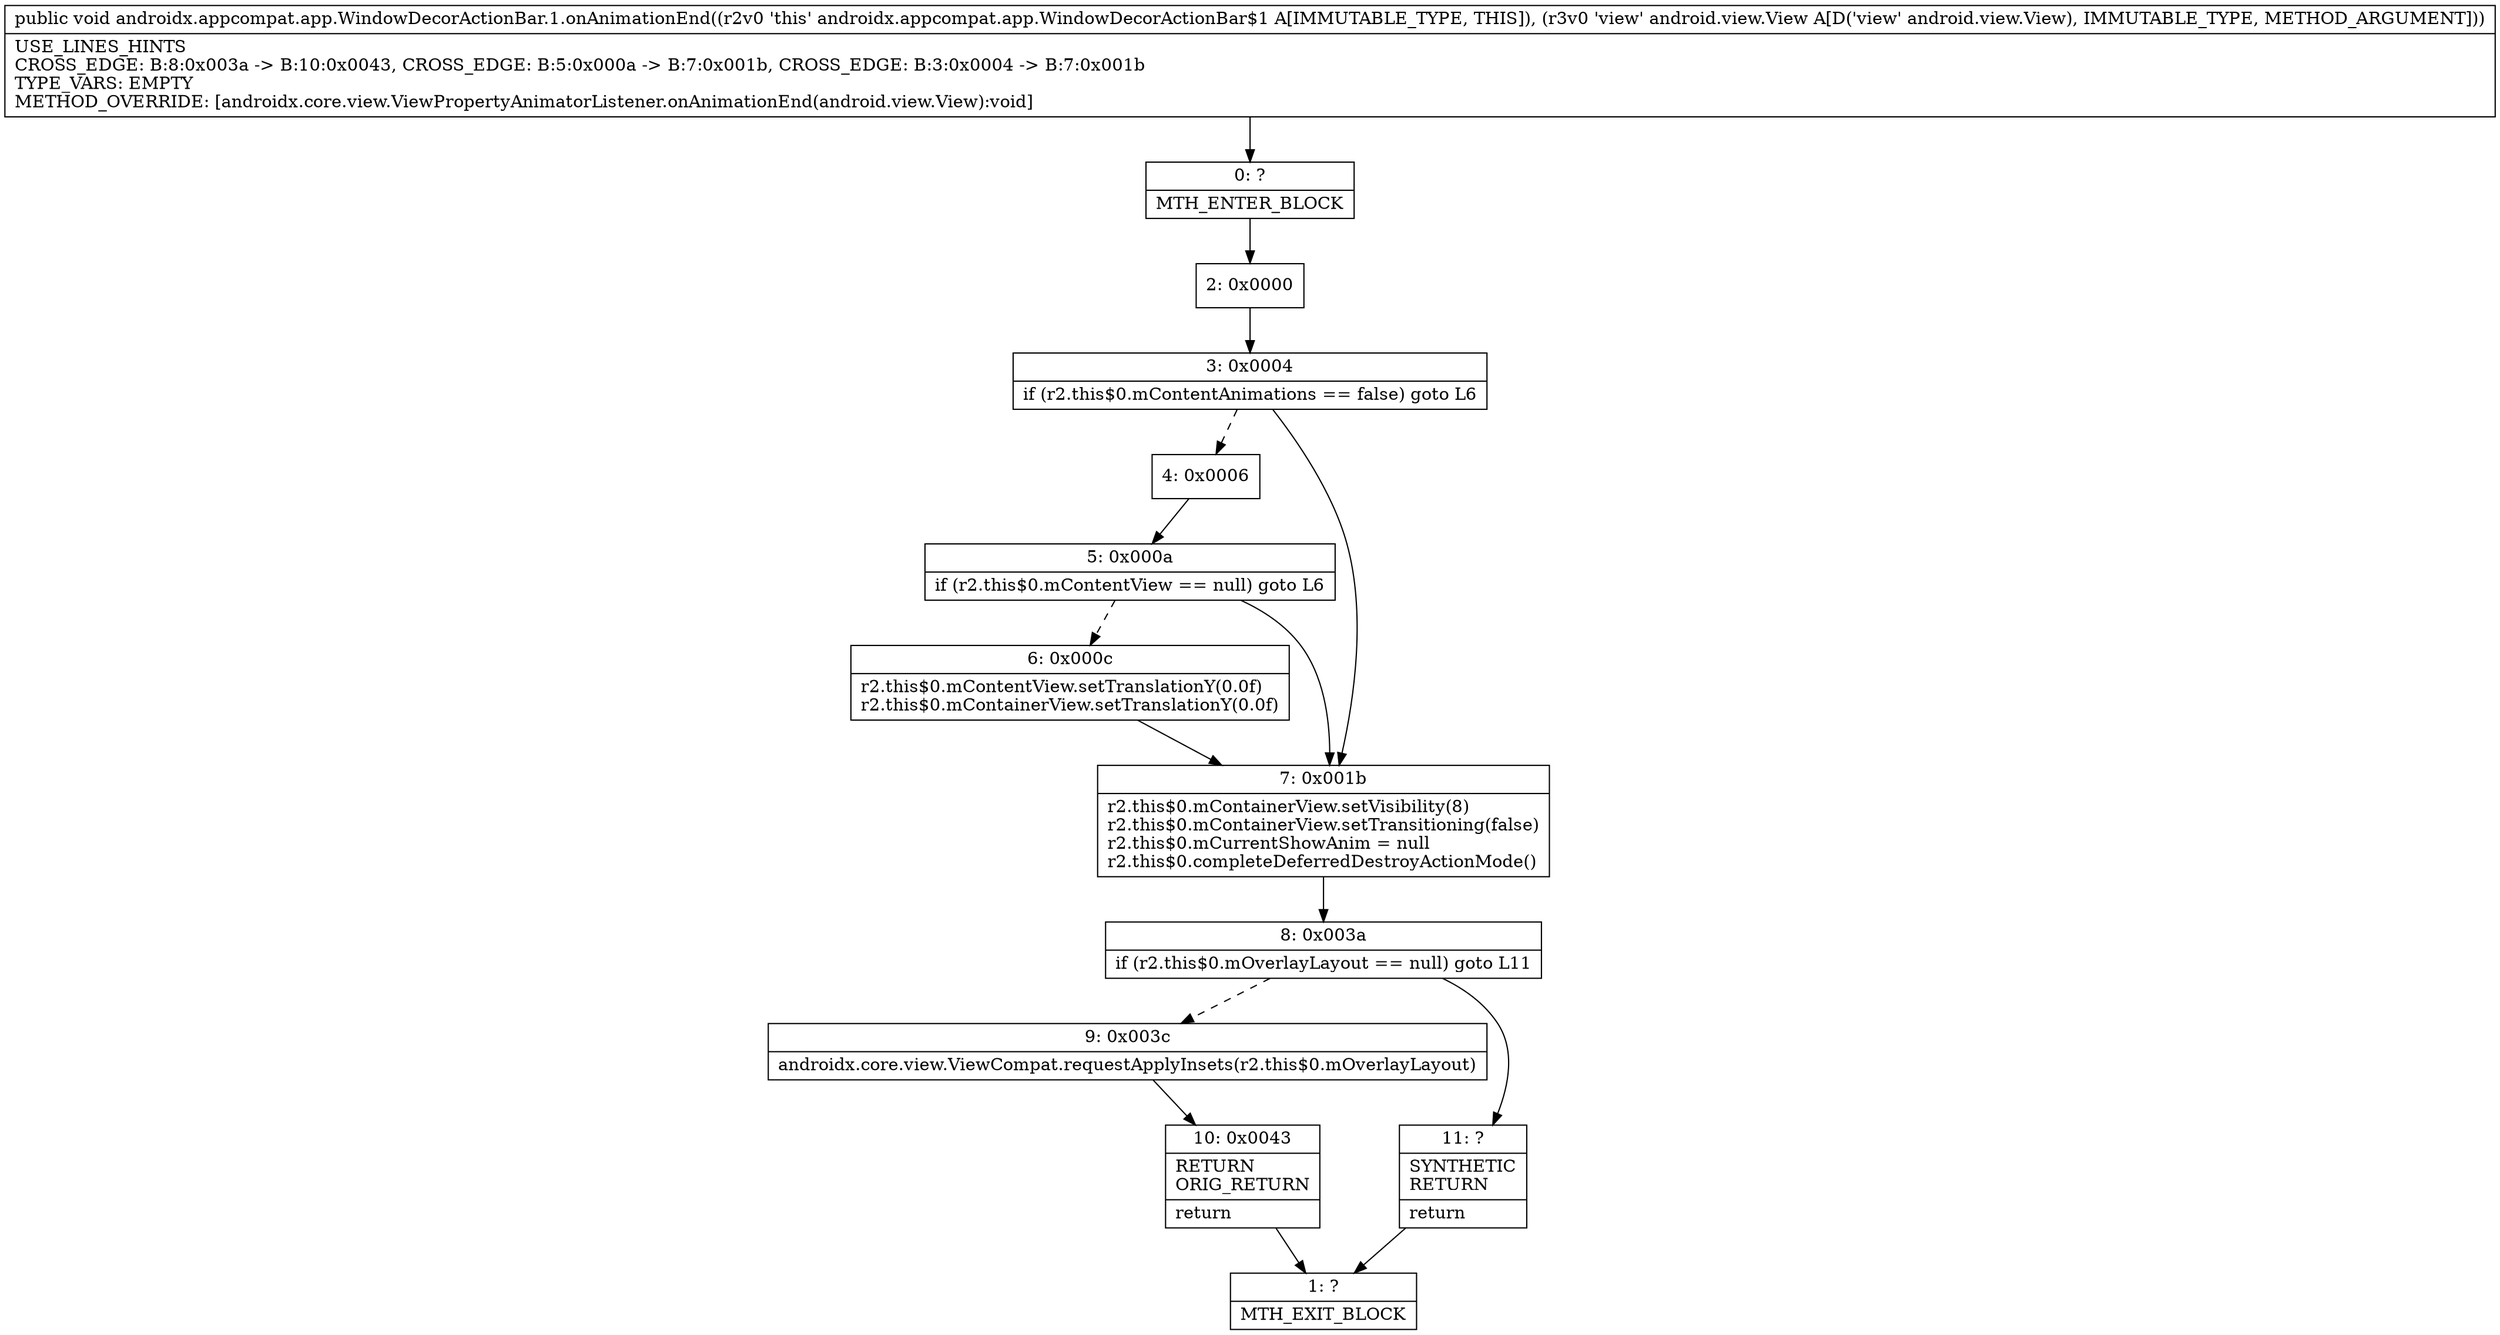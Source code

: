 digraph "CFG forandroidx.appcompat.app.WindowDecorActionBar.1.onAnimationEnd(Landroid\/view\/View;)V" {
Node_0 [shape=record,label="{0\:\ ?|MTH_ENTER_BLOCK\l}"];
Node_2 [shape=record,label="{2\:\ 0x0000}"];
Node_3 [shape=record,label="{3\:\ 0x0004|if (r2.this$0.mContentAnimations == false) goto L6\l}"];
Node_4 [shape=record,label="{4\:\ 0x0006}"];
Node_5 [shape=record,label="{5\:\ 0x000a|if (r2.this$0.mContentView == null) goto L6\l}"];
Node_6 [shape=record,label="{6\:\ 0x000c|r2.this$0.mContentView.setTranslationY(0.0f)\lr2.this$0.mContainerView.setTranslationY(0.0f)\l}"];
Node_7 [shape=record,label="{7\:\ 0x001b|r2.this$0.mContainerView.setVisibility(8)\lr2.this$0.mContainerView.setTransitioning(false)\lr2.this$0.mCurrentShowAnim = null\lr2.this$0.completeDeferredDestroyActionMode()\l}"];
Node_8 [shape=record,label="{8\:\ 0x003a|if (r2.this$0.mOverlayLayout == null) goto L11\l}"];
Node_9 [shape=record,label="{9\:\ 0x003c|androidx.core.view.ViewCompat.requestApplyInsets(r2.this$0.mOverlayLayout)\l}"];
Node_10 [shape=record,label="{10\:\ 0x0043|RETURN\lORIG_RETURN\l|return\l}"];
Node_1 [shape=record,label="{1\:\ ?|MTH_EXIT_BLOCK\l}"];
Node_11 [shape=record,label="{11\:\ ?|SYNTHETIC\lRETURN\l|return\l}"];
MethodNode[shape=record,label="{public void androidx.appcompat.app.WindowDecorActionBar.1.onAnimationEnd((r2v0 'this' androidx.appcompat.app.WindowDecorActionBar$1 A[IMMUTABLE_TYPE, THIS]), (r3v0 'view' android.view.View A[D('view' android.view.View), IMMUTABLE_TYPE, METHOD_ARGUMENT]))  | USE_LINES_HINTS\lCROSS_EDGE: B:8:0x003a \-\> B:10:0x0043, CROSS_EDGE: B:5:0x000a \-\> B:7:0x001b, CROSS_EDGE: B:3:0x0004 \-\> B:7:0x001b\lTYPE_VARS: EMPTY\lMETHOD_OVERRIDE: [androidx.core.view.ViewPropertyAnimatorListener.onAnimationEnd(android.view.View):void]\l}"];
MethodNode -> Node_0;Node_0 -> Node_2;
Node_2 -> Node_3;
Node_3 -> Node_4[style=dashed];
Node_3 -> Node_7;
Node_4 -> Node_5;
Node_5 -> Node_6[style=dashed];
Node_5 -> Node_7;
Node_6 -> Node_7;
Node_7 -> Node_8;
Node_8 -> Node_9[style=dashed];
Node_8 -> Node_11;
Node_9 -> Node_10;
Node_10 -> Node_1;
Node_11 -> Node_1;
}

